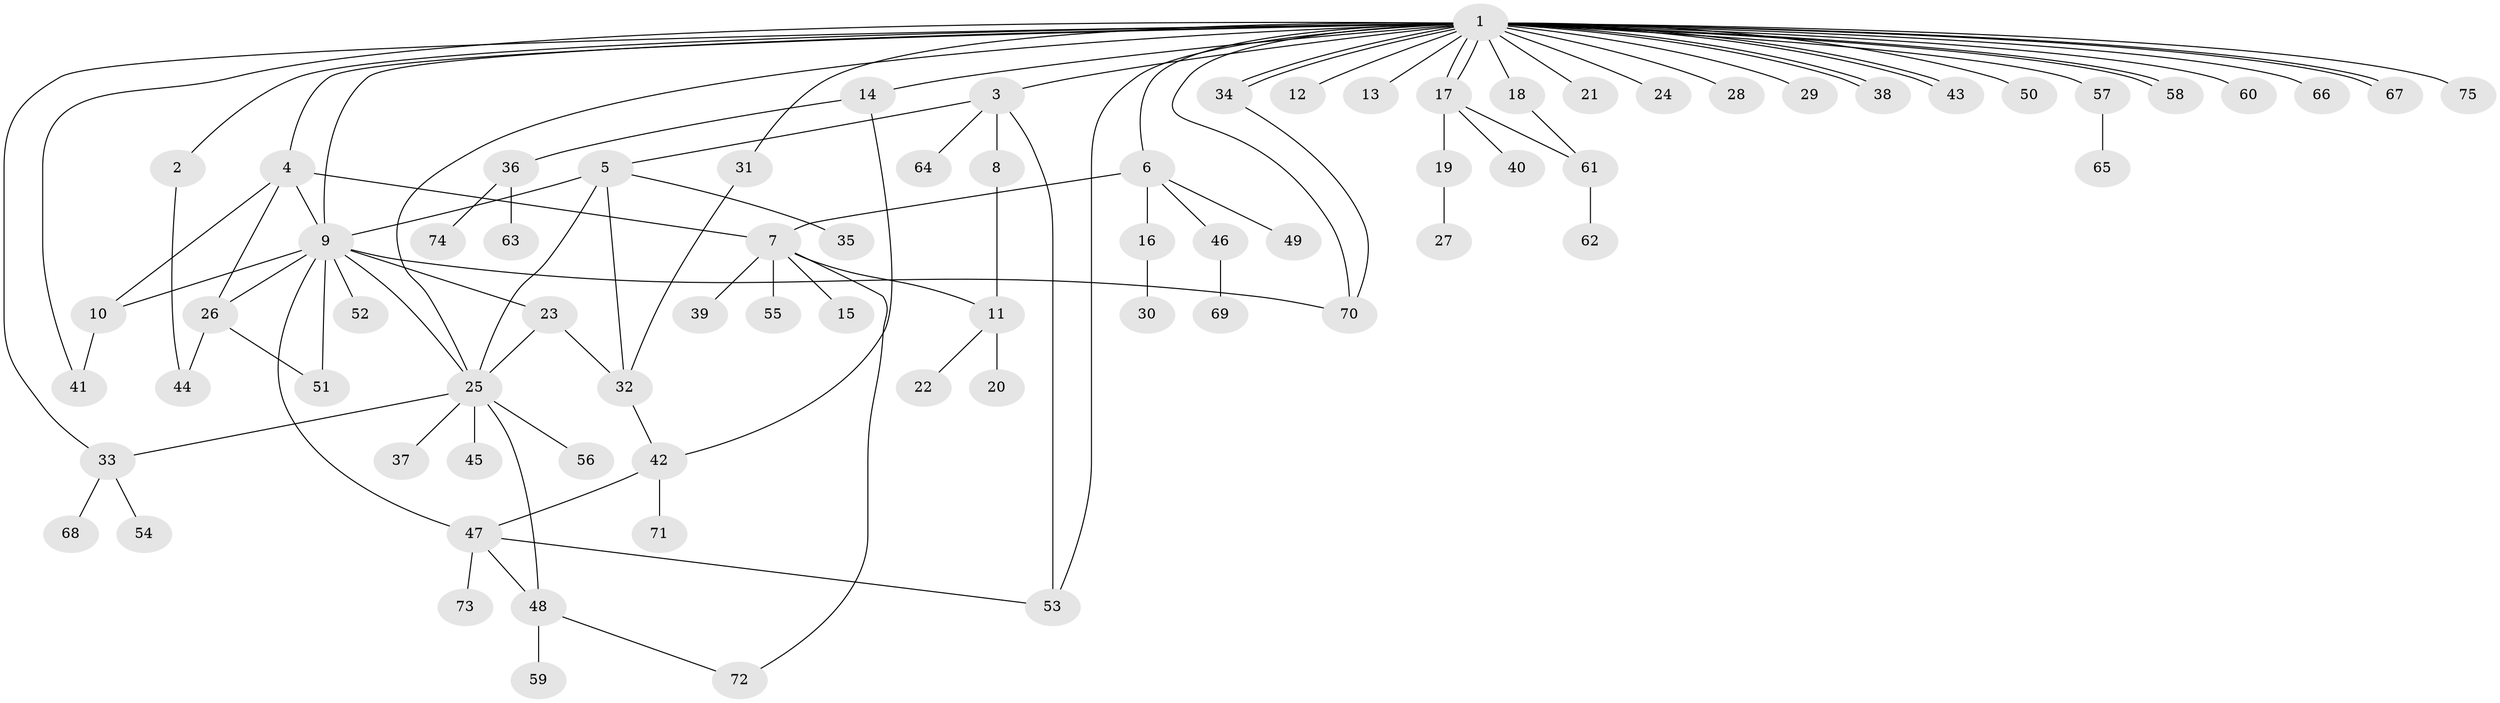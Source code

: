 // coarse degree distribution, {27: 0.021739130434782608, 2: 0.13043478260869565, 4: 0.10869565217391304, 3: 0.17391304347826086, 8: 0.021739130434782608, 1: 0.5, 5: 0.021739130434782608, 7: 0.021739130434782608}
// Generated by graph-tools (version 1.1) at 2025/50/03/04/25 22:50:25]
// undirected, 75 vertices, 104 edges
graph export_dot {
  node [color=gray90,style=filled];
  1;
  2;
  3;
  4;
  5;
  6;
  7;
  8;
  9;
  10;
  11;
  12;
  13;
  14;
  15;
  16;
  17;
  18;
  19;
  20;
  21;
  22;
  23;
  24;
  25;
  26;
  27;
  28;
  29;
  30;
  31;
  32;
  33;
  34;
  35;
  36;
  37;
  38;
  39;
  40;
  41;
  42;
  43;
  44;
  45;
  46;
  47;
  48;
  49;
  50;
  51;
  52;
  53;
  54;
  55;
  56;
  57;
  58;
  59;
  60;
  61;
  62;
  63;
  64;
  65;
  66;
  67;
  68;
  69;
  70;
  71;
  72;
  73;
  74;
  75;
  1 -- 2;
  1 -- 3;
  1 -- 4;
  1 -- 6;
  1 -- 9;
  1 -- 12;
  1 -- 13;
  1 -- 14;
  1 -- 17;
  1 -- 17;
  1 -- 18;
  1 -- 21;
  1 -- 24;
  1 -- 25;
  1 -- 28;
  1 -- 29;
  1 -- 31;
  1 -- 33;
  1 -- 34;
  1 -- 34;
  1 -- 38;
  1 -- 38;
  1 -- 41;
  1 -- 43;
  1 -- 43;
  1 -- 50;
  1 -- 53;
  1 -- 57;
  1 -- 58;
  1 -- 58;
  1 -- 60;
  1 -- 66;
  1 -- 67;
  1 -- 67;
  1 -- 70;
  1 -- 75;
  2 -- 44;
  3 -- 5;
  3 -- 8;
  3 -- 53;
  3 -- 64;
  4 -- 7;
  4 -- 9;
  4 -- 10;
  4 -- 26;
  5 -- 9;
  5 -- 25;
  5 -- 32;
  5 -- 35;
  6 -- 7;
  6 -- 16;
  6 -- 46;
  6 -- 49;
  7 -- 11;
  7 -- 15;
  7 -- 39;
  7 -- 55;
  7 -- 72;
  8 -- 11;
  9 -- 10;
  9 -- 23;
  9 -- 25;
  9 -- 26;
  9 -- 47;
  9 -- 51;
  9 -- 52;
  9 -- 70;
  10 -- 41;
  11 -- 20;
  11 -- 22;
  14 -- 36;
  14 -- 42;
  16 -- 30;
  17 -- 19;
  17 -- 40;
  17 -- 61;
  18 -- 61;
  19 -- 27;
  23 -- 25;
  23 -- 32;
  25 -- 33;
  25 -- 37;
  25 -- 45;
  25 -- 48;
  25 -- 56;
  26 -- 44;
  26 -- 51;
  31 -- 32;
  32 -- 42;
  33 -- 54;
  33 -- 68;
  34 -- 70;
  36 -- 63;
  36 -- 74;
  42 -- 47;
  42 -- 71;
  46 -- 69;
  47 -- 48;
  47 -- 53;
  47 -- 73;
  48 -- 59;
  48 -- 72;
  57 -- 65;
  61 -- 62;
}
